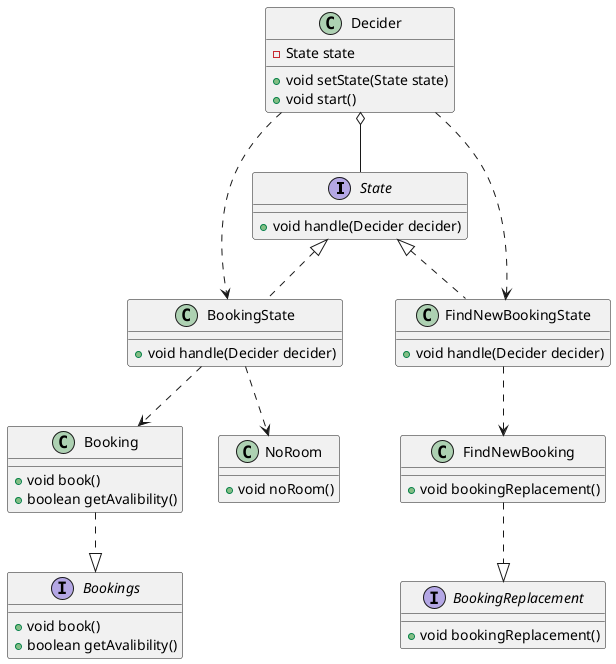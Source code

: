 @startuml

interface State {
    +void handle(Decider decider)
}

class Decider {
    -State state
    +void setState(State state)
    +void start()
}

class Booking {
    +void book()
    +boolean getAvalibility()
}

class NoRoom {
    +void noRoom()
}

class FindNewBooking {
    +void bookingReplacement()
}

class BookingState {
    +void handle(Decider decider)
}

class FindNewBookingState {
    +void handle(Decider decider)
}

interface Bookings {
    +void book()
    +boolean getAvalibility()
}

interface BookingReplacement {
    +void bookingReplacement()
}

State <|.. BookingState
State <|.. FindNewBookingState

Decider o-- State
Decider ..> BookingState
Decider ..> FindNewBookingState

BookingState ..> Booking
BookingState ..> NoRoom
FindNewBookingState ..> FindNewBooking

Booking ..|> Bookings
FindNewBooking ..|> BookingReplacement

@enduml